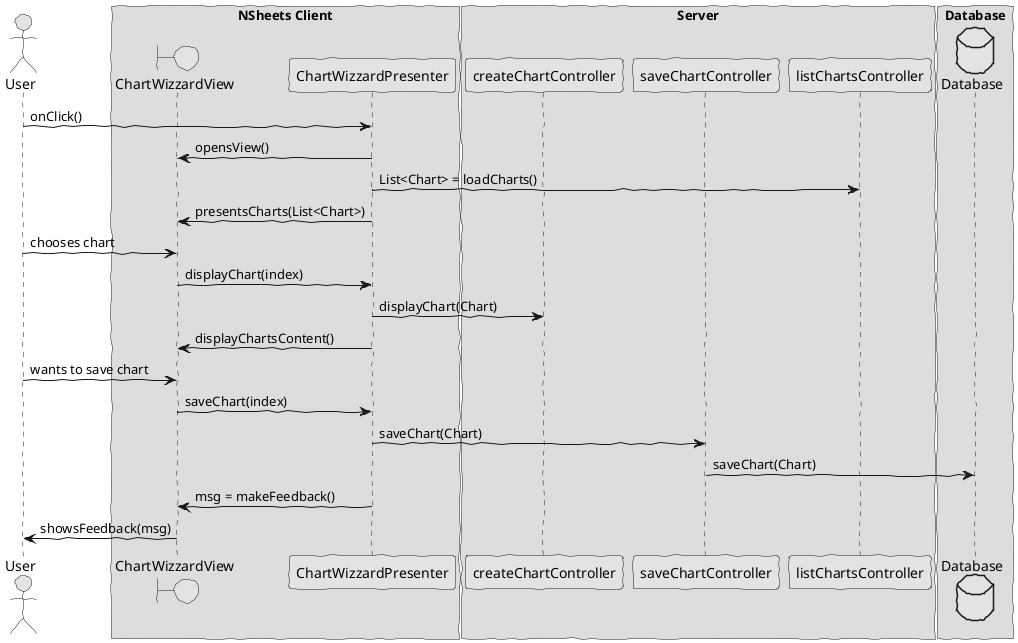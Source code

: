 @startuml  design1.png
skinparam handwritten true
skinparam monochrome true
skinparam packageStyle rect
skinparam defaultFontName FG Virgil
skinparam shadowing false

actor User
boundary ChartWizzardView

database Database

box "NSheets Client"
participant ChartWizzardView
participant ChartWizzardPresenter 

end box

box "Server"

participant createChartController
participant saveChartController
participant listChartsController

end box

box "Database"

participant Database

end box


User -> ChartWizzardPresenter : onClick()

ChartWizzardPresenter -> ChartWizzardView : opensView()

ChartWizzardPresenter -> listChartsController : List<Chart> = loadCharts()

ChartWizzardPresenter -> ChartWizzardView : presentsCharts(List<Chart>)

User -> ChartWizzardView : chooses chart

ChartWizzardView -> ChartWizzardPresenter : displayChart(index)

ChartWizzardPresenter -> createChartController : displayChart(Chart)

ChartWizzardPresenter -> ChartWizzardView : displayChartsContent()

User -> ChartWizzardView : wants to save chart

ChartWizzardView -> ChartWizzardPresenter : saveChart(index)

ChartWizzardPresenter -> saveChartController : saveChart(Chart)

saveChartController -> Database : saveChart(Chart)

ChartWizzardPresenter -> ChartWizzardView : msg = makeFeedback()

ChartWizzardView -> User : showsFeedback(msg)

@enduml
